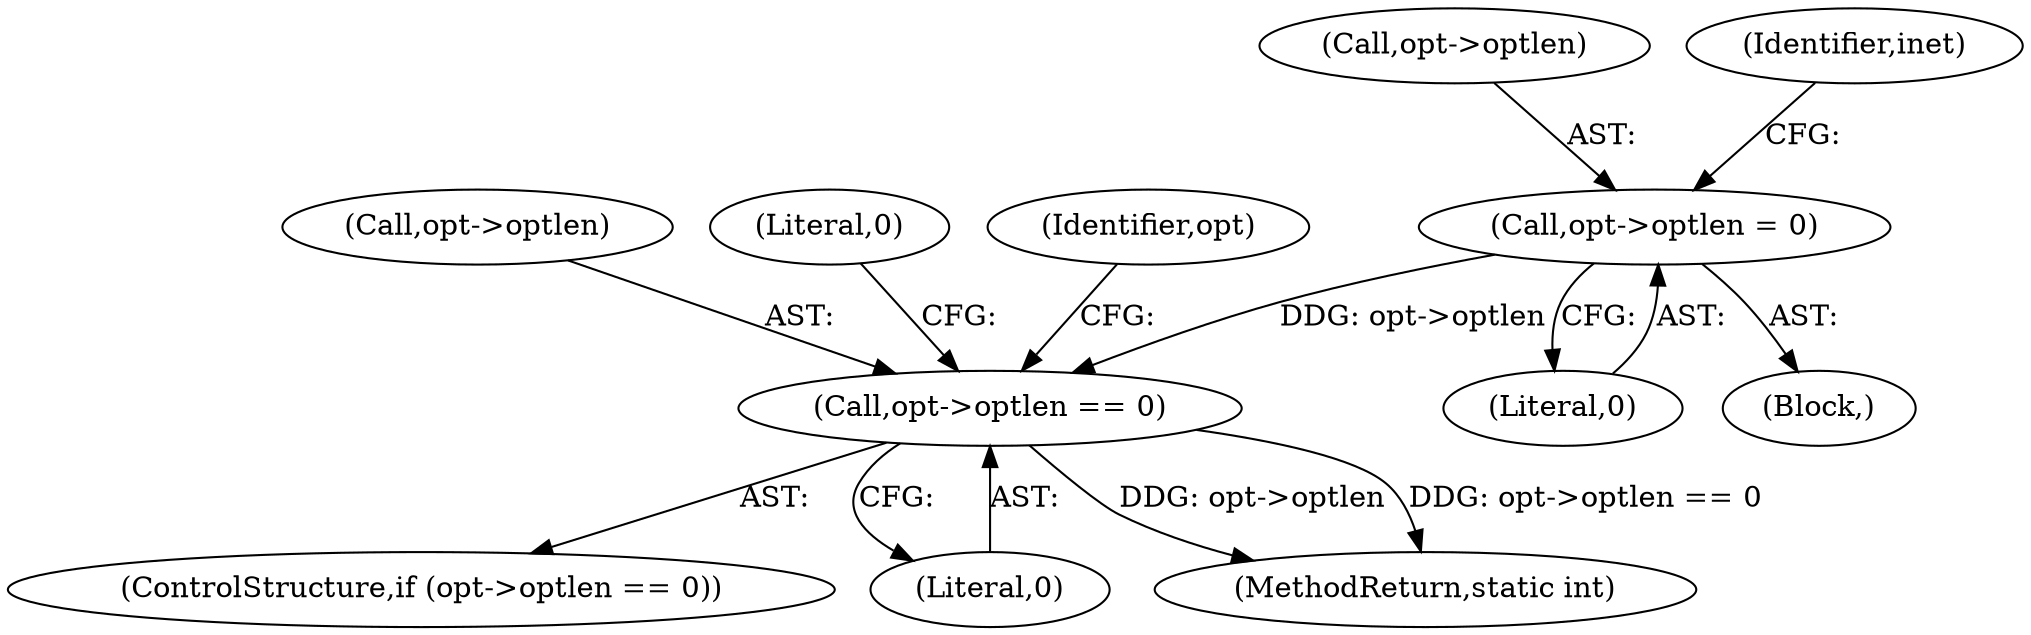 digraph "0_linux_f6d8bd051c391c1c0458a30b2a7abcd939329259_25@pointer" {
"1000158" [label="(Call,opt->optlen = 0)"];
"1000183" [label="(Call,opt->optlen == 0)"];
"1000183" [label="(Call,opt->optlen == 0)"];
"1000182" [label="(ControlStructure,if (opt->optlen == 0))"];
"1000159" [label="(Call,opt->optlen)"];
"1000187" [label="(Literal,0)"];
"1000162" [label="(Literal,0)"];
"1000165" [label="(Identifier,inet)"];
"1000698" [label="(MethodReturn,static int)"];
"1000150" [label="(Block,)"];
"1000184" [label="(Call,opt->optlen)"];
"1000158" [label="(Call,opt->optlen = 0)"];
"1000190" [label="(Literal,0)"];
"1000193" [label="(Identifier,opt)"];
"1000158" -> "1000150"  [label="AST: "];
"1000158" -> "1000162"  [label="CFG: "];
"1000159" -> "1000158"  [label="AST: "];
"1000162" -> "1000158"  [label="AST: "];
"1000165" -> "1000158"  [label="CFG: "];
"1000158" -> "1000183"  [label="DDG: opt->optlen"];
"1000183" -> "1000182"  [label="AST: "];
"1000183" -> "1000187"  [label="CFG: "];
"1000184" -> "1000183"  [label="AST: "];
"1000187" -> "1000183"  [label="AST: "];
"1000190" -> "1000183"  [label="CFG: "];
"1000193" -> "1000183"  [label="CFG: "];
"1000183" -> "1000698"  [label="DDG: opt->optlen"];
"1000183" -> "1000698"  [label="DDG: opt->optlen == 0"];
}
